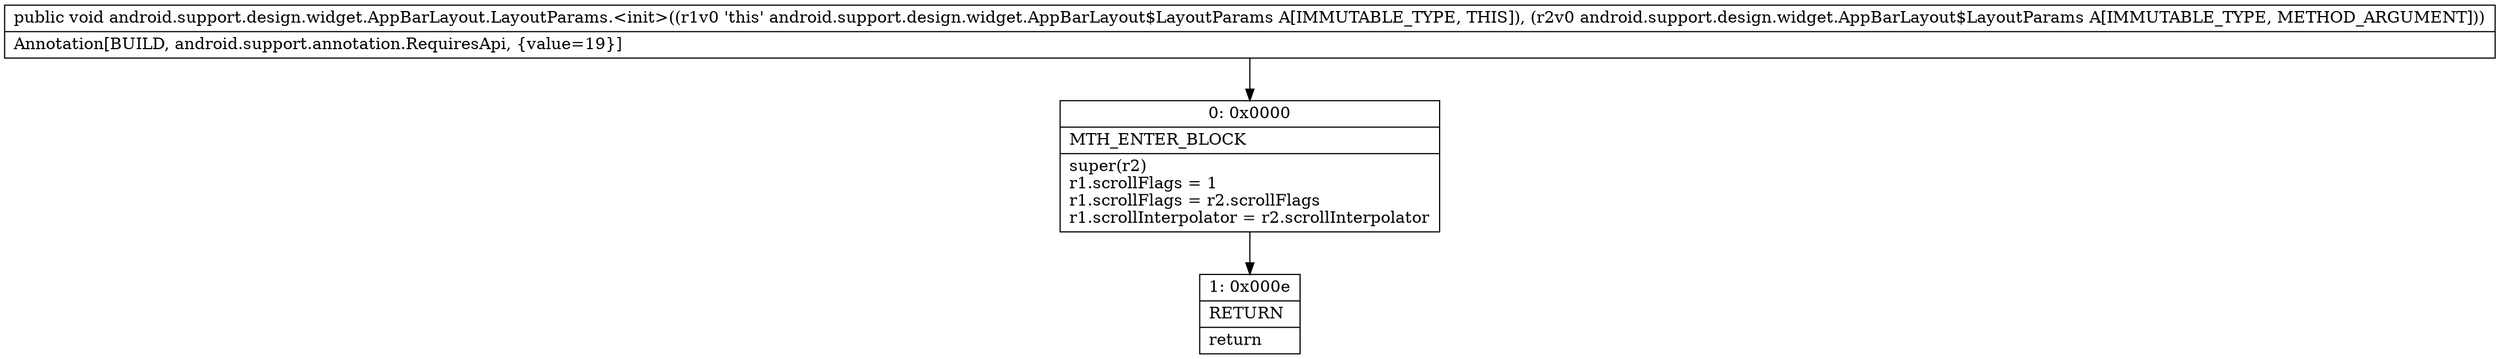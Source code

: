 digraph "CFG forandroid.support.design.widget.AppBarLayout.LayoutParams.\<init\>(Landroid\/support\/design\/widget\/AppBarLayout$LayoutParams;)V" {
Node_0 [shape=record,label="{0\:\ 0x0000|MTH_ENTER_BLOCK\l|super(r2)\lr1.scrollFlags = 1\lr1.scrollFlags = r2.scrollFlags\lr1.scrollInterpolator = r2.scrollInterpolator\l}"];
Node_1 [shape=record,label="{1\:\ 0x000e|RETURN\l|return\l}"];
MethodNode[shape=record,label="{public void android.support.design.widget.AppBarLayout.LayoutParams.\<init\>((r1v0 'this' android.support.design.widget.AppBarLayout$LayoutParams A[IMMUTABLE_TYPE, THIS]), (r2v0 android.support.design.widget.AppBarLayout$LayoutParams A[IMMUTABLE_TYPE, METHOD_ARGUMENT]))  | Annotation[BUILD, android.support.annotation.RequiresApi, \{value=19\}]\l}"];
MethodNode -> Node_0;
Node_0 -> Node_1;
}

